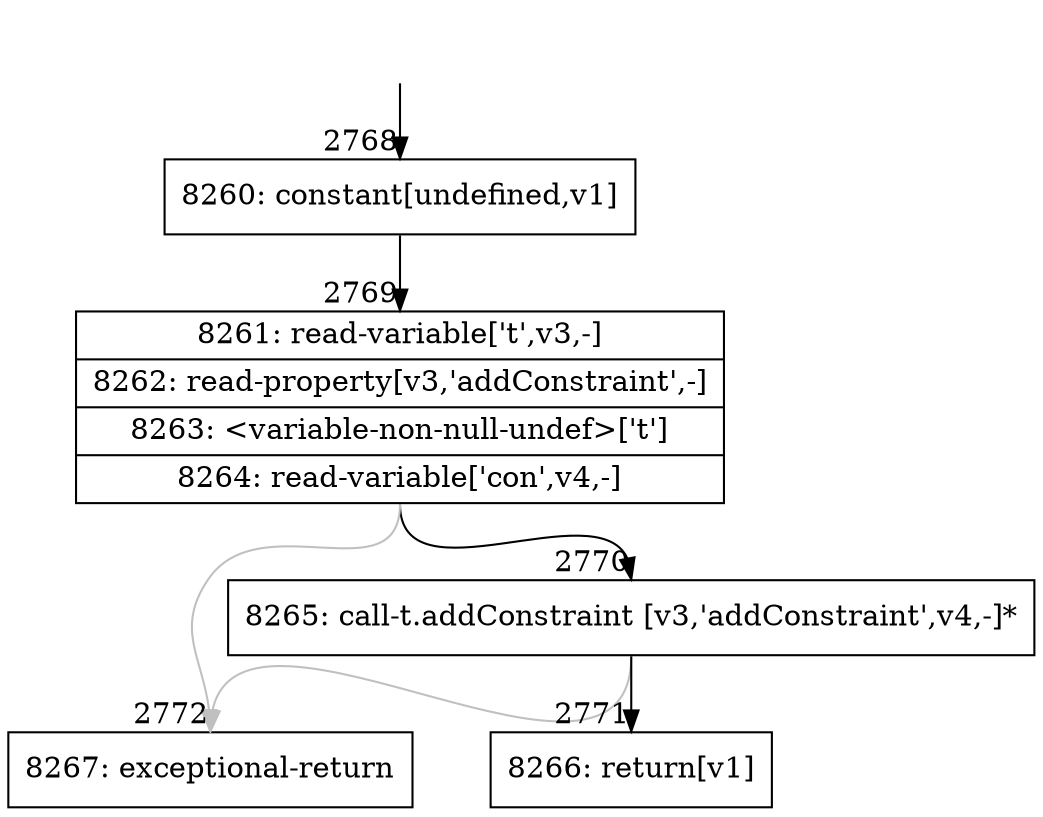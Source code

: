 digraph {
rankdir="TD"
BB_entry302[shape=none,label=""];
BB_entry302 -> BB2768 [tailport=s, headport=n, headlabel="    2768"]
BB2768 [shape=record label="{8260: constant[undefined,v1]}" ] 
BB2768 -> BB2769 [tailport=s, headport=n, headlabel="      2769"]
BB2769 [shape=record label="{8261: read-variable['t',v3,-]|8262: read-property[v3,'addConstraint',-]|8263: \<variable-non-null-undef\>['t']|8264: read-variable['con',v4,-]}" ] 
BB2769 -> BB2770 [tailport=s, headport=n, headlabel="      2770"]
BB2769 -> BB2772 [tailport=s, headport=n, color=gray, headlabel="      2772"]
BB2770 [shape=record label="{8265: call-t.addConstraint [v3,'addConstraint',v4,-]*}" ] 
BB2770 -> BB2771 [tailport=s, headport=n, headlabel="      2771"]
BB2770 -> BB2772 [tailport=s, headport=n, color=gray]
BB2771 [shape=record label="{8266: return[v1]}" ] 
BB2772 [shape=record label="{8267: exceptional-return}" ] 
//#$~ 3216
}
